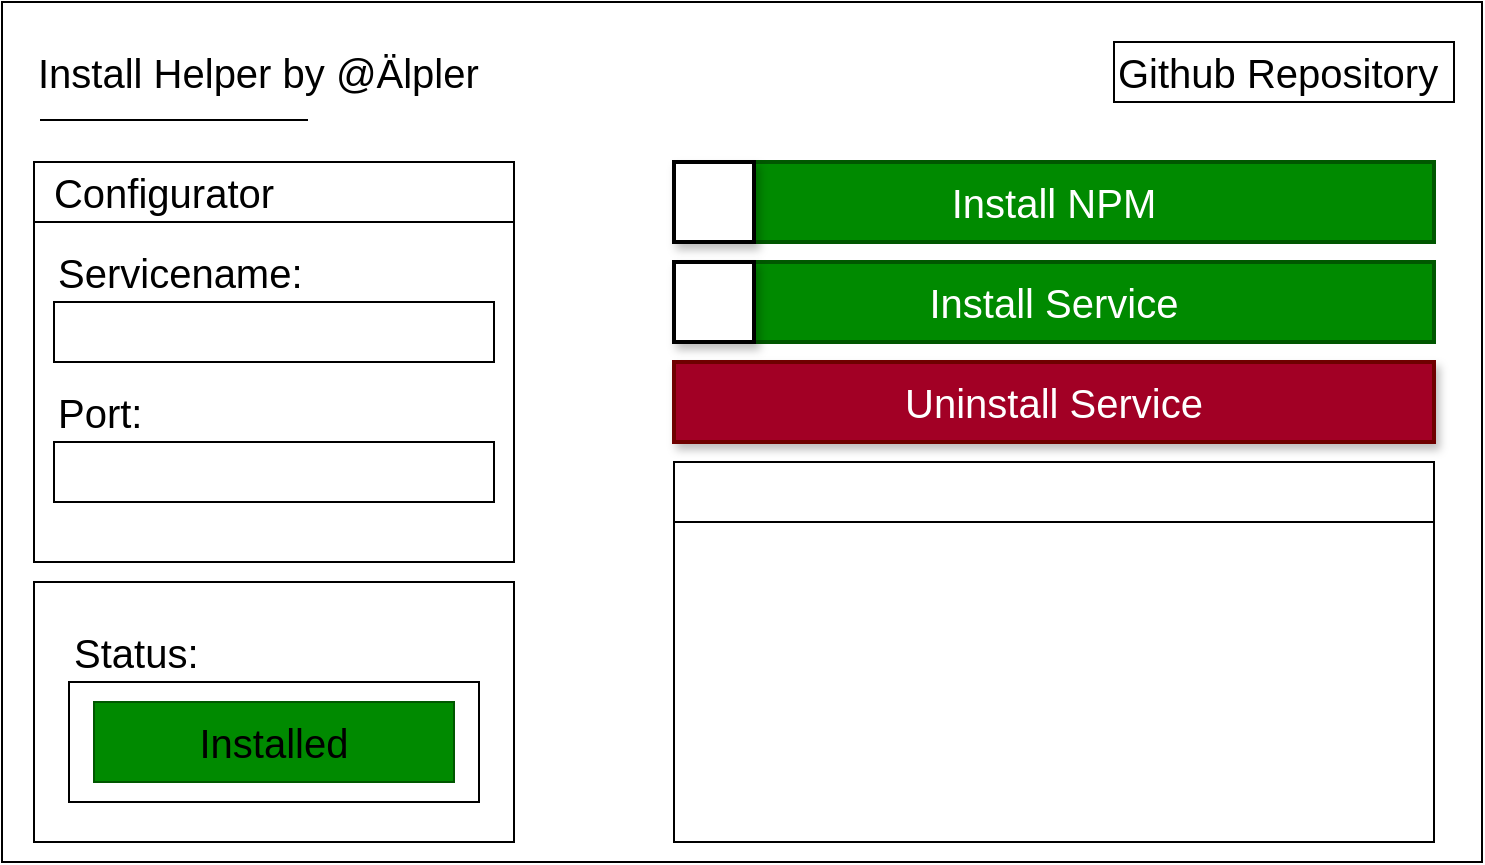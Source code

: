 <mxfile version="17.4.5" type="embed"><diagram id="IIxa7M22ywOxfpMN10WZ" name="Seite-1"><mxGraphModel dx="866" dy="469" grid="1" gridSize="10" guides="1" tooltips="1" connect="1" arrows="1" fold="1" page="1" pageScale="1" pageWidth="827" pageHeight="1169" math="0" shadow="0"><root><mxCell id="0"/><mxCell id="1" parent="0"/><mxCell id="2" value="" style="rounded=0;whiteSpace=wrap;html=1;" vertex="1" parent="1"><mxGeometry x="44" y="70" width="740" height="430" as="geometry"/></mxCell><mxCell id="3" value="&lt;font style=&quot;font-size: 20px&quot;&gt;Install Helper by @Älpler&lt;/font&gt;" style="text;html=1;strokeColor=none;fillColor=none;align=left;verticalAlign=middle;whiteSpace=wrap;rounded=0;" vertex="1" parent="1"><mxGeometry x="60" y="90" width="330" height="30" as="geometry"/></mxCell><mxCell id="4" value="" style="endArrow=none;html=1;rounded=0;fontSize=20;" edge="1" parent="1"><mxGeometry width="50" height="50" relative="1" as="geometry"><mxPoint x="63" y="129" as="sourcePoint"/><mxPoint x="197" y="129" as="targetPoint"/></mxGeometry></mxCell><mxCell id="5" value="" style="rounded=0;whiteSpace=wrap;html=1;fontSize=20;" vertex="1" parent="1"><mxGeometry x="60" y="150" width="240" height="200" as="geometry"/></mxCell><mxCell id="6" value="Configurator" style="text;html=1;strokeColor=none;fillColor=none;align=center;verticalAlign=middle;whiteSpace=wrap;rounded=0;fontSize=20;" vertex="1" parent="1"><mxGeometry x="60" y="150" width="130" height="30" as="geometry"/></mxCell><mxCell id="7" value="Github Repository" style="rounded=0;whiteSpace=wrap;html=1;fontSize=20;align=left;" vertex="1" parent="1"><mxGeometry x="600" y="90" width="170" height="30" as="geometry"/></mxCell><mxCell id="8" value="" style="rounded=0;whiteSpace=wrap;html=1;fontSize=20;" vertex="1" parent="1"><mxGeometry x="60" y="180" width="240" height="170" as="geometry"/></mxCell><mxCell id="10" value="" style="rounded=0;whiteSpace=wrap;html=1;fontSize=20;" vertex="1" parent="1"><mxGeometry x="70" y="220" width="220" height="30" as="geometry"/></mxCell><mxCell id="11" value="Servicename:" style="text;html=1;strokeColor=none;fillColor=none;align=left;verticalAlign=middle;whiteSpace=wrap;rounded=0;fontSize=20;" vertex="1" parent="1"><mxGeometry x="70" y="190" width="120" height="30" as="geometry"/></mxCell><mxCell id="12" value="Port:" style="text;html=1;strokeColor=none;fillColor=none;align=left;verticalAlign=middle;whiteSpace=wrap;rounded=0;fontSize=20;" vertex="1" parent="1"><mxGeometry x="70" y="260" width="120" height="30" as="geometry"/></mxCell><mxCell id="13" value="" style="rounded=0;whiteSpace=wrap;html=1;fontSize=20;" vertex="1" parent="1"><mxGeometry x="70" y="290" width="220" height="30" as="geometry"/></mxCell><mxCell id="14" value="" style="rounded=0;whiteSpace=wrap;html=1;fontSize=20;" vertex="1" parent="1"><mxGeometry x="60" y="360" width="240" height="130" as="geometry"/></mxCell><mxCell id="15" value="" style="rounded=0;whiteSpace=wrap;html=1;fontSize=20;" vertex="1" parent="1"><mxGeometry x="77.5" y="410" width="205" height="60" as="geometry"/></mxCell><mxCell id="16" value="Status:" style="text;html=1;strokeColor=none;fillColor=none;align=left;verticalAlign=middle;whiteSpace=wrap;rounded=0;fontSize=20;" vertex="1" parent="1"><mxGeometry x="77.5" y="380" width="60" height="30" as="geometry"/></mxCell><mxCell id="17" value="&lt;font color=&quot;#000000&quot;&gt;Installed&lt;/font&gt;" style="rounded=0;whiteSpace=wrap;html=1;fontSize=20;fillColor=#008a00;fontColor=#ffffff;strokeColor=#005700;" vertex="1" parent="1"><mxGeometry x="90" y="420" width="180" height="40" as="geometry"/></mxCell><mxCell id="18" value="Uninstall Service" style="rounded=0;whiteSpace=wrap;html=1;fontSize=20;fontColor=#ffffff;fillColor=#a20025;strokeColor=#6F0000;shadow=1;strokeWidth=2;" vertex="1" parent="1"><mxGeometry x="380" y="250" width="380" height="40" as="geometry"/></mxCell><mxCell id="19" value="Install Service" style="rounded=0;whiteSpace=wrap;html=1;fontSize=20;fontColor=#ffffff;fillColor=#008a00;strokeColor=#005700;strokeWidth=2;" vertex="1" parent="1"><mxGeometry x="380" y="200" width="380" height="40" as="geometry"/></mxCell><mxCell id="20" value="" style="rounded=0;whiteSpace=wrap;html=1;fontSize=20;" vertex="1" parent="1"><mxGeometry x="380" y="300" width="380" height="190" as="geometry"/></mxCell><mxCell id="21" value="&lt;font color=&quot;#ffffff&quot;&gt;Console&lt;/font&gt;" style="text;html=1;strokeColor=none;fillColor=none;align=center;verticalAlign=middle;whiteSpace=wrap;rounded=0;shadow=1;fontSize=20;fontColor=#000000;" vertex="1" parent="1"><mxGeometry x="390" y="300" width="90" height="30" as="geometry"/></mxCell><mxCell id="22" value="" style="rounded=0;whiteSpace=wrap;html=1;fontSize=20;" vertex="1" parent="1"><mxGeometry x="380" y="330" width="380" height="160" as="geometry"/></mxCell><mxCell id="23" value="&lt;font style=&quot;font-size: 8px&quot;&gt;A Service to turn your com into key&lt;/font&gt;" style="text;html=1;align=center;verticalAlign=middle;resizable=0;points=[];autosize=1;strokeColor=none;fillColor=none;fontSize=20;fontColor=#FFFFFF;" vertex="1" parent="1"><mxGeometry x="55" y="103" width="140" height="30" as="geometry"/></mxCell><mxCell id="25" value="Install NPM" style="rounded=0;whiteSpace=wrap;html=1;fontSize=20;fontColor=#ffffff;fillColor=#008a00;strokeColor=#005700;strokeWidth=2;" vertex="1" parent="1"><mxGeometry x="380" y="150" width="380" height="40" as="geometry"/></mxCell><mxCell id="26" value="&lt;font style=&quot;font-size: 19px&quot;&gt;1&lt;/font&gt;" style="rounded=0;whiteSpace=wrap;html=1;shadow=1;fontSize=8;fontColor=#FFFFFF;strokeWidth=2;" vertex="1" parent="1"><mxGeometry x="380" y="150" width="40" height="40" as="geometry"/></mxCell><mxCell id="27" value="&lt;font style=&quot;font-size: 19px&quot;&gt;2&lt;/font&gt;" style="rounded=0;whiteSpace=wrap;html=1;shadow=1;fontSize=8;fontColor=#FFFFFF;strokeWidth=2;" vertex="1" parent="1"><mxGeometry x="380" y="200" width="40" height="40" as="geometry"/></mxCell></root></mxGraphModel></diagram></mxfile>